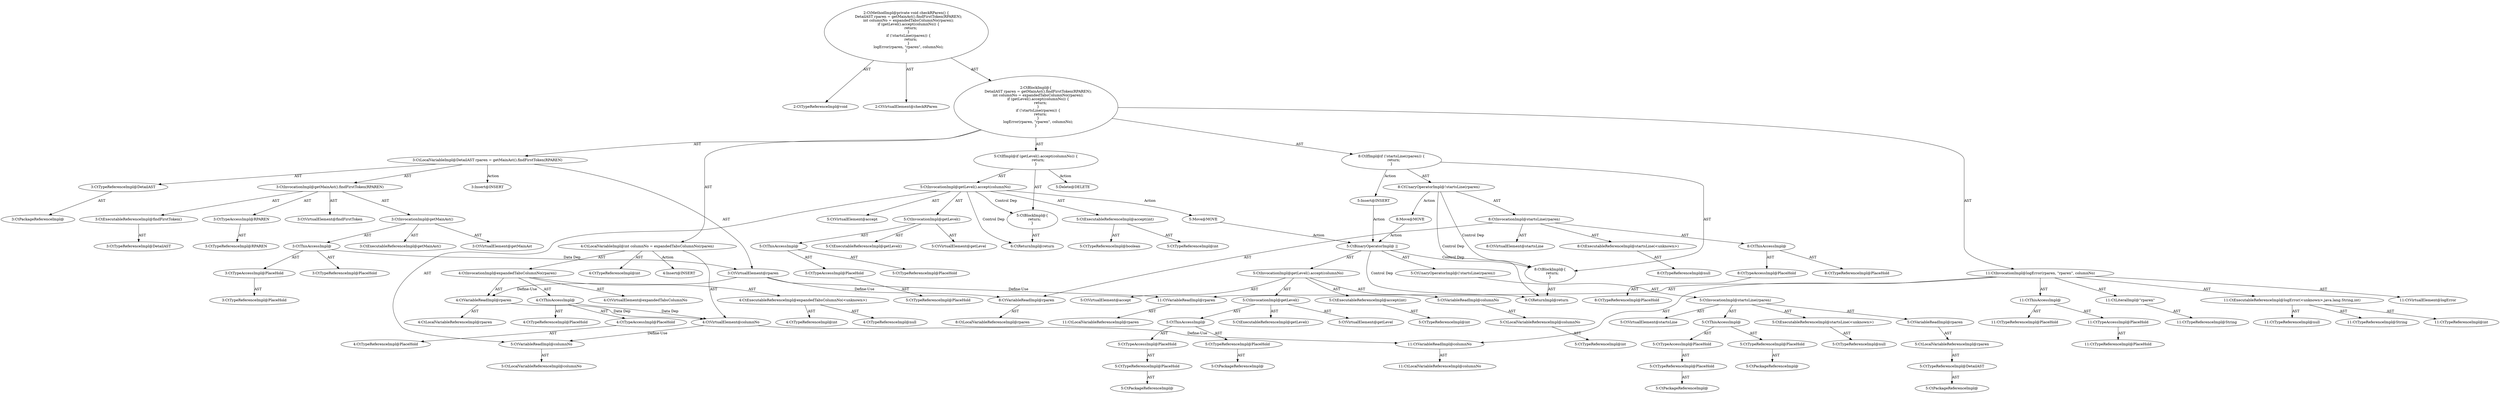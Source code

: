 digraph "checkRParen#?" {
0 [label="2:CtTypeReferenceImpl@void" shape=ellipse]
1 [label="2:CtVirtualElement@checkRParen" shape=ellipse]
2 [label="3:CtTypeReferenceImpl@DetailAST" shape=ellipse]
3 [label="3:CtPackageReferenceImpl@" shape=ellipse]
4 [label="3:CtExecutableReferenceImpl@findFirstToken()" shape=ellipse]
5 [label="3:CtTypeReferenceImpl@DetailAST" shape=ellipse]
6 [label="3:CtVirtualElement@findFirstToken" shape=ellipse]
7 [label="3:CtExecutableReferenceImpl@getMainAst()" shape=ellipse]
8 [label="3:CtVirtualElement@getMainAst" shape=ellipse]
9 [label="3:CtTypeAccessImpl@PlaceHold" shape=ellipse]
10 [label="3:CtTypeReferenceImpl@PlaceHold" shape=ellipse]
11 [label="3:CtThisAccessImpl@" shape=ellipse]
12 [label="3:CtTypeReferenceImpl@PlaceHold" shape=ellipse]
13 [label="3:CtInvocationImpl@getMainAst()" shape=ellipse]
14 [label="3:CtTypeAccessImpl@RPAREN" shape=ellipse]
15 [label="3:CtTypeReferenceImpl@RPAREN" shape=ellipse]
16 [label="3:CtInvocationImpl@getMainAst().findFirstToken(RPAREN)" shape=ellipse]
17 [label="3:CtVirtualElement@rparen" shape=ellipse]
18 [label="3:CtLocalVariableImpl@DetailAST rparen = getMainAst().findFirstToken(RPAREN)" shape=ellipse]
19 [label="4:CtTypeReferenceImpl@int" shape=ellipse]
20 [label="4:CtExecutableReferenceImpl@expandedTabsColumnNo(<unknown>)" shape=ellipse]
21 [label="4:CtTypeReferenceImpl@int" shape=ellipse]
22 [label="4:CtTypeReferenceImpl@null" shape=ellipse]
23 [label="4:CtVirtualElement@expandedTabsColumnNo" shape=ellipse]
24 [label="4:CtTypeAccessImpl@PlaceHold" shape=ellipse]
25 [label="4:CtTypeReferenceImpl@PlaceHold" shape=ellipse]
26 [label="4:CtThisAccessImpl@" shape=ellipse]
27 [label="4:CtTypeReferenceImpl@PlaceHold" shape=ellipse]
28 [label="4:CtVariableReadImpl@rparen" shape=ellipse]
29 [label="4:CtLocalVariableReferenceImpl@rparen" shape=ellipse]
30 [label="4:CtInvocationImpl@expandedTabsColumnNo(rparen)" shape=ellipse]
31 [label="4:CtVirtualElement@columnNo" shape=ellipse]
32 [label="4:CtLocalVariableImpl@int columnNo = expandedTabsColumnNo(rparen)" shape=ellipse]
33 [label="5:CtExecutableReferenceImpl@accept(int)" shape=ellipse]
34 [label="5:CtTypeReferenceImpl@boolean" shape=ellipse]
35 [label="5:CtTypeReferenceImpl@int" shape=ellipse]
36 [label="5:CtVirtualElement@accept" shape=ellipse]
37 [label="5:CtExecutableReferenceImpl@getLevel()" shape=ellipse]
38 [label="5:CtVirtualElement@getLevel" shape=ellipse]
39 [label="5:CtTypeAccessImpl@PlaceHold" shape=ellipse]
40 [label="5:CtTypeReferenceImpl@PlaceHold" shape=ellipse]
41 [label="5:CtThisAccessImpl@" shape=ellipse]
42 [label="5:CtTypeReferenceImpl@PlaceHold" shape=ellipse]
43 [label="5:CtInvocationImpl@getLevel()" shape=ellipse]
44 [label="5:CtVariableReadImpl@columnNo" shape=ellipse]
45 [label="5:CtLocalVariableReferenceImpl@columnNo" shape=ellipse]
46 [label="5:CtInvocationImpl@getLevel().accept(columnNo)" shape=ellipse]
47 [label="6:CtReturnImpl@return" shape=ellipse]
48 [label="5:CtBlockImpl@\{
    return;
\}" shape=ellipse]
49 [label="5:CtIfImpl@if (getLevel().accept(columnNo)) \{
    return;
\}" shape=ellipse]
50 [label="8:CtExecutableReferenceImpl@startsLine(<unknown>)" shape=ellipse]
51 [label="8:CtTypeReferenceImpl@null" shape=ellipse]
52 [label="8:CtVirtualElement@startsLine" shape=ellipse]
53 [label="8:CtTypeAccessImpl@PlaceHold" shape=ellipse]
54 [label="8:CtTypeReferenceImpl@PlaceHold" shape=ellipse]
55 [label="8:CtThisAccessImpl@" shape=ellipse]
56 [label="8:CtTypeReferenceImpl@PlaceHold" shape=ellipse]
57 [label="8:CtVariableReadImpl@rparen" shape=ellipse]
58 [label="8:CtLocalVariableReferenceImpl@rparen" shape=ellipse]
59 [label="8:CtInvocationImpl@startsLine(rparen)" shape=ellipse]
60 [label="8:CtUnaryOperatorImpl@!startsLine(rparen)" shape=ellipse]
61 [label="9:CtReturnImpl@return" shape=ellipse]
62 [label="8:CtBlockImpl@\{
    return;
\}" shape=ellipse]
63 [label="8:CtIfImpl@if (!startsLine(rparen)) \{
    return;
\}" shape=ellipse]
64 [label="11:CtExecutableReferenceImpl@logError(<unknown>,java.lang.String,int)" shape=ellipse]
65 [label="11:CtTypeReferenceImpl@null" shape=ellipse]
66 [label="11:CtTypeReferenceImpl@String" shape=ellipse]
67 [label="11:CtTypeReferenceImpl@int" shape=ellipse]
68 [label="11:CtVirtualElement@logError" shape=ellipse]
69 [label="11:CtTypeAccessImpl@PlaceHold" shape=ellipse]
70 [label="11:CtTypeReferenceImpl@PlaceHold" shape=ellipse]
71 [label="11:CtThisAccessImpl@" shape=ellipse]
72 [label="11:CtTypeReferenceImpl@PlaceHold" shape=ellipse]
73 [label="11:CtVariableReadImpl@rparen" shape=ellipse]
74 [label="11:CtLocalVariableReferenceImpl@rparen" shape=ellipse]
75 [label="11:CtLiteralImpl@\"rparen\"" shape=ellipse]
76 [label="11:CtTypeReferenceImpl@String" shape=ellipse]
77 [label="11:CtVariableReadImpl@columnNo" shape=ellipse]
78 [label="11:CtLocalVariableReferenceImpl@columnNo" shape=ellipse]
79 [label="11:CtInvocationImpl@logError(rparen, \"rparen\", columnNo)" shape=ellipse]
80 [label="2:CtBlockImpl@\{
    DetailAST rparen = getMainAst().findFirstToken(RPAREN);
    int columnNo = expandedTabsColumnNo(rparen);
    if (getLevel().accept(columnNo)) \{
        return;
    \}
    if (!startsLine(rparen)) \{
        return;
    \}
    logError(rparen, \"rparen\", columnNo);
\}" shape=ellipse]
81 [label="2:CtMethodImpl@private void checkRParen() \{
    DetailAST rparen = getMainAst().findFirstToken(RPAREN);
    int columnNo = expandedTabsColumnNo(rparen);
    if (getLevel().accept(columnNo)) \{
        return;
    \}
    if (!startsLine(rparen)) \{
        return;
    \}
    logError(rparen, \"rparen\", columnNo);
\}" shape=ellipse]
82 [label="5:Delete@DELETE" shape=ellipse]
83 [label="3:Insert@INSERT" shape=ellipse]
84 [label="4:Insert@INSERT" shape=ellipse]
85 [label="5:Insert@INSERT" shape=ellipse]
86 [label="5:CtPackageReferenceImpl@" shape=ellipse]
87 [label="5:CtTypeReferenceImpl@PlaceHold" shape=ellipse]
88 [label="5:CtPackageReferenceImpl@" shape=ellipse]
89 [label="5:CtTypeReferenceImpl@PlaceHold" shape=ellipse]
90 [label="5:CtTypeAccessImpl@PlaceHold" shape=ellipse]
91 [label="5:CtThisAccessImpl@" shape=ellipse]
92 [label="5:CtExecutableReferenceImpl@getLevel()" shape=ellipse]
93 [label="5:CtInvocationImpl@getLevel()" shape=ellipse]
94 [label="5:CtVirtualElement@getLevel" shape=ellipse]
95 [label="5:CtTypeReferenceImpl@int" shape=ellipse]
96 [label="5:CtExecutableReferenceImpl@accept(int)" shape=ellipse]
97 [label="5:CtTypeReferenceImpl@int" shape=ellipse]
98 [label="5:CtLocalVariableReferenceImpl@columnNo" shape=ellipse]
99 [label="5:CtVariableReadImpl@columnNo" shape=ellipse]
100 [label="5:CtInvocationImpl@getLevel().accept(columnNo)" shape=ellipse]
101 [label="5:CtVirtualElement@accept" shape=ellipse]
102 [label="5:CtPackageReferenceImpl@" shape=ellipse]
103 [label="5:CtTypeReferenceImpl@PlaceHold" shape=ellipse]
104 [label="5:CtPackageReferenceImpl@" shape=ellipse]
105 [label="5:CtTypeReferenceImpl@PlaceHold" shape=ellipse]
106 [label="5:CtTypeAccessImpl@PlaceHold" shape=ellipse]
107 [label="5:CtThisAccessImpl@" shape=ellipse]
108 [label="5:CtTypeReferenceImpl@null" shape=ellipse]
109 [label="5:CtExecutableReferenceImpl@startsLine(<unknown>)" shape=ellipse]
110 [label="5:CtPackageReferenceImpl@" shape=ellipse]
111 [label="5:CtTypeReferenceImpl@DetailAST" shape=ellipse]
112 [label="5:CtLocalVariableReferenceImpl@rparen" shape=ellipse]
113 [label="5:CtVariableReadImpl@rparen" shape=ellipse]
114 [label="5:CtInvocationImpl@startsLine(rparen)" shape=ellipse]
115 [label="5:CtVirtualElement@startsLine" shape=ellipse]
116 [label="5:CtUnaryOperatorImpl@(!startsLine(rparen))" shape=ellipse]
117 [label="5:CtBinaryOperatorImpl@ || " shape=ellipse]
118 [label="5:Move@MOVE" shape=ellipse]
119 [label="8:Move@MOVE" shape=ellipse]
2 -> 3 [label="AST"];
4 -> 5 [label="AST"];
9 -> 10 [label="AST"];
11 -> 12 [label="AST"];
11 -> 9 [label="AST"];
11 -> 17 [label="Data Dep"];
13 -> 8 [label="AST"];
13 -> 11 [label="AST"];
13 -> 7 [label="AST"];
14 -> 15 [label="AST"];
16 -> 6 [label="AST"];
16 -> 13 [label="AST"];
16 -> 4 [label="AST"];
16 -> 14 [label="AST"];
17 -> 28 [label="Define-Use"];
17 -> 57 [label="Define-Use"];
17 -> 73 [label="Define-Use"];
18 -> 17 [label="AST"];
18 -> 2 [label="AST"];
18 -> 16 [label="AST"];
18 -> 83 [label="Action"];
20 -> 21 [label="AST"];
20 -> 22 [label="AST"];
24 -> 25 [label="AST"];
26 -> 27 [label="AST"];
26 -> 24 [label="AST"];
26 -> 31 [label="Data Dep"];
28 -> 29 [label="AST"];
28 -> 31 [label="Data Dep"];
30 -> 23 [label="AST"];
30 -> 26 [label="AST"];
30 -> 20 [label="AST"];
30 -> 28 [label="AST"];
31 -> 44 [label="Define-Use"];
31 -> 77 [label="Define-Use"];
32 -> 31 [label="AST"];
32 -> 19 [label="AST"];
32 -> 30 [label="AST"];
32 -> 84 [label="Action"];
33 -> 34 [label="AST"];
33 -> 35 [label="AST"];
39 -> 40 [label="AST"];
41 -> 42 [label="AST"];
41 -> 39 [label="AST"];
43 -> 38 [label="AST"];
43 -> 41 [label="AST"];
43 -> 37 [label="AST"];
44 -> 45 [label="AST"];
46 -> 36 [label="AST"];
46 -> 43 [label="AST"];
46 -> 33 [label="AST"];
46 -> 44 [label="AST"];
46 -> 48 [label="Control Dep"];
46 -> 47 [label="Control Dep"];
46 -> 118 [label="Action"];
48 -> 47 [label="AST"];
49 -> 46 [label="AST"];
49 -> 48 [label="AST"];
49 -> 82 [label="Action"];
50 -> 51 [label="AST"];
53 -> 54 [label="AST"];
55 -> 56 [label="AST"];
55 -> 53 [label="AST"];
57 -> 58 [label="AST"];
59 -> 52 [label="AST"];
59 -> 55 [label="AST"];
59 -> 50 [label="AST"];
59 -> 57 [label="AST"];
60 -> 59 [label="AST"];
60 -> 62 [label="Control Dep"];
60 -> 61 [label="Control Dep"];
60 -> 119 [label="Action"];
62 -> 61 [label="AST"];
63 -> 60 [label="AST"];
63 -> 62 [label="AST"];
63 -> 85 [label="Action"];
64 -> 65 [label="AST"];
64 -> 66 [label="AST"];
64 -> 67 [label="AST"];
69 -> 70 [label="AST"];
71 -> 72 [label="AST"];
71 -> 69 [label="AST"];
73 -> 74 [label="AST"];
75 -> 76 [label="AST"];
77 -> 78 [label="AST"];
79 -> 68 [label="AST"];
79 -> 71 [label="AST"];
79 -> 64 [label="AST"];
79 -> 73 [label="AST"];
79 -> 75 [label="AST"];
79 -> 77 [label="AST"];
80 -> 18 [label="AST"];
80 -> 32 [label="AST"];
80 -> 49 [label="AST"];
80 -> 63 [label="AST"];
80 -> 79 [label="AST"];
81 -> 1 [label="AST"];
81 -> 0 [label="AST"];
81 -> 80 [label="AST"];
85 -> 117 [label="Action"];
87 -> 86 [label="AST"];
89 -> 88 [label="AST"];
90 -> 89 [label="AST"];
91 -> 87 [label="AST"];
91 -> 90 [label="AST"];
93 -> 94 [label="AST"];
93 -> 91 [label="AST"];
93 -> 92 [label="AST"];
96 -> 95 [label="AST"];
98 -> 97 [label="AST"];
99 -> 98 [label="AST"];
100 -> 101 [label="AST"];
100 -> 93 [label="AST"];
100 -> 96 [label="AST"];
100 -> 99 [label="AST"];
103 -> 102 [label="AST"];
105 -> 104 [label="AST"];
106 -> 105 [label="AST"];
107 -> 103 [label="AST"];
107 -> 106 [label="AST"];
109 -> 108 [label="AST"];
111 -> 110 [label="AST"];
112 -> 111 [label="AST"];
113 -> 112 [label="AST"];
114 -> 115 [label="AST"];
114 -> 107 [label="AST"];
114 -> 109 [label="AST"];
114 -> 113 [label="AST"];
116 -> 114 [label="AST"];
117 -> 100 [label="AST"];
117 -> 116 [label="AST"];
117 -> 62 [label="Control Dep"];
117 -> 61 [label="Control Dep"];
118 -> 117 [label="Action"];
119 -> 117 [label="Action"];
}